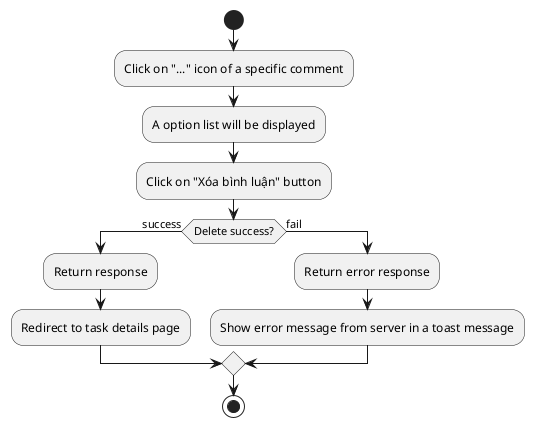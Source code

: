 @startuml
start
:Click on "..." icon of a specific comment;
:A option list will be displayed;
:Click on "Xóa bình luận" button;
if (Delete success?) then (success)
    :Return response;
    :Redirect to task details page;
else (fail)
    :Return error response;
    :Show error message from server in a toast message;
endif
stop
@enduml